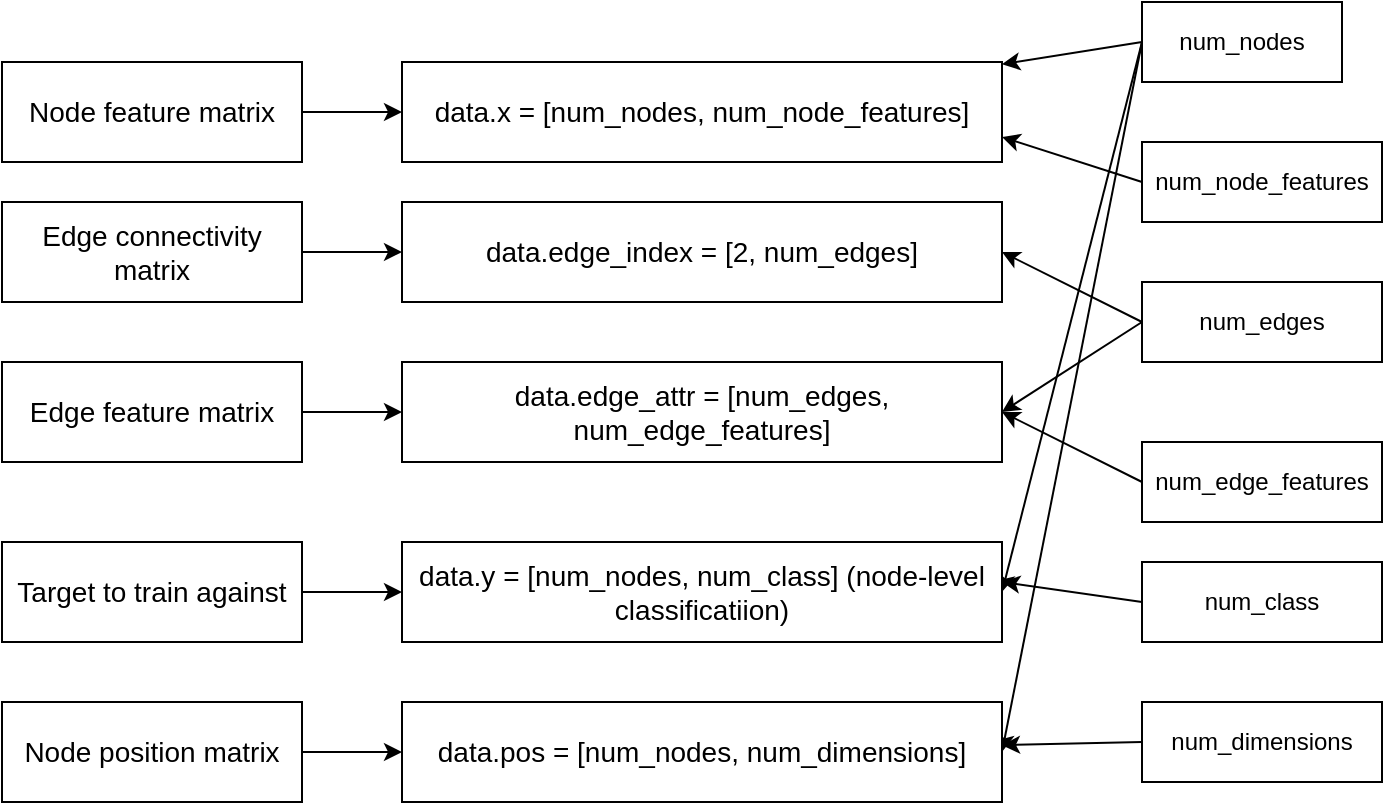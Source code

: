 <mxfile version="21.1.2" type="device">
  <diagram name="Page-1" id="qnGBJLDrAXgkiVqOYT2j">
    <mxGraphModel dx="1050" dy="662" grid="1" gridSize="10" guides="1" tooltips="1" connect="1" arrows="1" fold="1" page="1" pageScale="1" pageWidth="827" pageHeight="1169" math="0" shadow="0">
      <root>
        <mxCell id="0" />
        <mxCell id="1" parent="0" />
        <mxCell id="P9kqAtKWv7dl2LpdaUSC-3" style="edgeStyle=orthogonalEdgeStyle;rounded=0;orthogonalLoop=1;jettySize=auto;html=1;exitX=1;exitY=0.5;exitDx=0;exitDy=0;entryX=0;entryY=0.5;entryDx=0;entryDy=0;" parent="1" source="P9kqAtKWv7dl2LpdaUSC-1" target="P9kqAtKWv7dl2LpdaUSC-2" edge="1">
          <mxGeometry relative="1" as="geometry" />
        </mxCell>
        <mxCell id="P9kqAtKWv7dl2LpdaUSC-1" value="Node feature matrix" style="whiteSpace=wrap;html=1;fontSize=14;" parent="1" vertex="1">
          <mxGeometry x="180" y="140" width="150" height="50" as="geometry" />
        </mxCell>
        <mxCell id="P9kqAtKWv7dl2LpdaUSC-2" value="data.x = [num_nodes, num_node_features]" style="whiteSpace=wrap;html=1;fontSize=14;" parent="1" vertex="1">
          <mxGeometry x="380" y="140" width="300" height="50" as="geometry" />
        </mxCell>
        <mxCell id="P9kqAtKWv7dl2LpdaUSC-6" style="edgeStyle=orthogonalEdgeStyle;rounded=0;orthogonalLoop=1;jettySize=auto;html=1;exitX=1;exitY=0.5;exitDx=0;exitDy=0;entryX=0;entryY=0.5;entryDx=0;entryDy=0;" parent="1" source="P9kqAtKWv7dl2LpdaUSC-4" target="P9kqAtKWv7dl2LpdaUSC-5" edge="1">
          <mxGeometry relative="1" as="geometry" />
        </mxCell>
        <mxCell id="P9kqAtKWv7dl2LpdaUSC-4" value="Edge connectivity matrix" style="whiteSpace=wrap;html=1;fontSize=14;" parent="1" vertex="1">
          <mxGeometry x="180" y="210" width="150" height="50" as="geometry" />
        </mxCell>
        <mxCell id="P9kqAtKWv7dl2LpdaUSC-5" value="data.edge_index = [2, num_edges]" style="whiteSpace=wrap;html=1;fontSize=14;" parent="1" vertex="1">
          <mxGeometry x="380" y="210" width="300" height="50" as="geometry" />
        </mxCell>
        <mxCell id="P9kqAtKWv7dl2LpdaUSC-9" style="edgeStyle=orthogonalEdgeStyle;rounded=0;orthogonalLoop=1;jettySize=auto;html=1;exitX=1;exitY=0.5;exitDx=0;exitDy=0;entryX=0;entryY=0.5;entryDx=0;entryDy=0;" parent="1" source="P9kqAtKWv7dl2LpdaUSC-7" target="P9kqAtKWv7dl2LpdaUSC-8" edge="1">
          <mxGeometry relative="1" as="geometry" />
        </mxCell>
        <mxCell id="P9kqAtKWv7dl2LpdaUSC-7" value="Edge feature matrix" style="whiteSpace=wrap;html=1;fontSize=14;" parent="1" vertex="1">
          <mxGeometry x="180" y="290" width="150" height="50" as="geometry" />
        </mxCell>
        <mxCell id="P9kqAtKWv7dl2LpdaUSC-8" value="data.edge_attr = [num_edges, num_edge_features]" style="whiteSpace=wrap;html=1;fontSize=14;" parent="1" vertex="1">
          <mxGeometry x="380" y="290" width="300" height="50" as="geometry" />
        </mxCell>
        <mxCell id="P9kqAtKWv7dl2LpdaUSC-13" style="rounded=0;orthogonalLoop=1;jettySize=auto;html=1;exitX=0;exitY=0.5;exitDx=0;exitDy=0;" parent="1" source="P9kqAtKWv7dl2LpdaUSC-10" target="P9kqAtKWv7dl2LpdaUSC-2" edge="1">
          <mxGeometry relative="1" as="geometry" />
        </mxCell>
        <mxCell id="P9kqAtKWv7dl2LpdaUSC-27" style="rounded=0;orthogonalLoop=1;jettySize=auto;html=1;exitX=0;exitY=0.5;exitDx=0;exitDy=0;entryX=1;entryY=0.5;entryDx=0;entryDy=0;" parent="1" source="P9kqAtKWv7dl2LpdaUSC-10" target="P9kqAtKWv7dl2LpdaUSC-19" edge="1">
          <mxGeometry relative="1" as="geometry" />
        </mxCell>
        <mxCell id="P9kqAtKWv7dl2LpdaUSC-29" style="rounded=0;orthogonalLoop=1;jettySize=auto;html=1;exitX=0;exitY=0.5;exitDx=0;exitDy=0;entryX=1;entryY=0.5;entryDx=0;entryDy=0;" parent="1" source="P9kqAtKWv7dl2LpdaUSC-10" target="P9kqAtKWv7dl2LpdaUSC-23" edge="1">
          <mxGeometry relative="1" as="geometry" />
        </mxCell>
        <mxCell id="P9kqAtKWv7dl2LpdaUSC-10" value="num_nodes" style="whiteSpace=wrap;html=1;" parent="1" vertex="1">
          <mxGeometry x="750" y="110" width="100" height="40" as="geometry" />
        </mxCell>
        <mxCell id="P9kqAtKWv7dl2LpdaUSC-14" style="rounded=0;orthogonalLoop=1;jettySize=auto;html=1;exitX=0;exitY=0.5;exitDx=0;exitDy=0;entryX=1;entryY=0.75;entryDx=0;entryDy=0;" parent="1" source="P9kqAtKWv7dl2LpdaUSC-11" target="P9kqAtKWv7dl2LpdaUSC-2" edge="1">
          <mxGeometry relative="1" as="geometry" />
        </mxCell>
        <mxCell id="P9kqAtKWv7dl2LpdaUSC-11" value="num_node_features" style="whiteSpace=wrap;html=1;" parent="1" vertex="1">
          <mxGeometry x="750" y="180" width="120" height="40" as="geometry" />
        </mxCell>
        <mxCell id="P9kqAtKWv7dl2LpdaUSC-17" style="rounded=0;orthogonalLoop=1;jettySize=auto;html=1;exitX=0;exitY=0.5;exitDx=0;exitDy=0;entryX=1;entryY=0.5;entryDx=0;entryDy=0;" parent="1" source="P9kqAtKWv7dl2LpdaUSC-12" target="P9kqAtKWv7dl2LpdaUSC-8" edge="1">
          <mxGeometry relative="1" as="geometry" />
        </mxCell>
        <mxCell id="P9kqAtKWv7dl2LpdaUSC-12" value="num_edge_features" style="whiteSpace=wrap;html=1;" parent="1" vertex="1">
          <mxGeometry x="750" y="330" width="120" height="40" as="geometry" />
        </mxCell>
        <mxCell id="P9kqAtKWv7dl2LpdaUSC-16" style="rounded=0;orthogonalLoop=1;jettySize=auto;html=1;exitX=0;exitY=0.5;exitDx=0;exitDy=0;entryX=1;entryY=0.5;entryDx=0;entryDy=0;" parent="1" source="P9kqAtKWv7dl2LpdaUSC-15" target="P9kqAtKWv7dl2LpdaUSC-5" edge="1">
          <mxGeometry relative="1" as="geometry" />
        </mxCell>
        <mxCell id="P9kqAtKWv7dl2LpdaUSC-18" style="rounded=0;orthogonalLoop=1;jettySize=auto;html=1;exitX=0;exitY=0.5;exitDx=0;exitDy=0;entryX=1;entryY=0.5;entryDx=0;entryDy=0;" parent="1" source="P9kqAtKWv7dl2LpdaUSC-15" target="P9kqAtKWv7dl2LpdaUSC-8" edge="1">
          <mxGeometry relative="1" as="geometry" />
        </mxCell>
        <mxCell id="P9kqAtKWv7dl2LpdaUSC-15" value="num_edges" style="whiteSpace=wrap;html=1;" parent="1" vertex="1">
          <mxGeometry x="750" y="250" width="120" height="40" as="geometry" />
        </mxCell>
        <mxCell id="P9kqAtKWv7dl2LpdaUSC-19" value="data.y = [num_nodes, num_class] (node-level classificatiion)" style="whiteSpace=wrap;html=1;fontSize=14;" parent="1" vertex="1">
          <mxGeometry x="380" y="380" width="300" height="50" as="geometry" />
        </mxCell>
        <mxCell id="P9kqAtKWv7dl2LpdaUSC-21" style="edgeStyle=orthogonalEdgeStyle;rounded=0;orthogonalLoop=1;jettySize=auto;html=1;exitX=1;exitY=0.5;exitDx=0;exitDy=0;entryX=0;entryY=0.5;entryDx=0;entryDy=0;" parent="1" source="P9kqAtKWv7dl2LpdaUSC-20" target="P9kqAtKWv7dl2LpdaUSC-19" edge="1">
          <mxGeometry relative="1" as="geometry" />
        </mxCell>
        <mxCell id="P9kqAtKWv7dl2LpdaUSC-20" value="Target to train against" style="whiteSpace=wrap;html=1;fontSize=14;" parent="1" vertex="1">
          <mxGeometry x="180" y="380" width="150" height="50" as="geometry" />
        </mxCell>
        <mxCell id="P9kqAtKWv7dl2LpdaUSC-24" style="edgeStyle=orthogonalEdgeStyle;rounded=0;orthogonalLoop=1;jettySize=auto;html=1;exitX=1;exitY=0.5;exitDx=0;exitDy=0;entryX=0;entryY=0.5;entryDx=0;entryDy=0;" parent="1" source="P9kqAtKWv7dl2LpdaUSC-22" target="P9kqAtKWv7dl2LpdaUSC-23" edge="1">
          <mxGeometry relative="1" as="geometry" />
        </mxCell>
        <mxCell id="P9kqAtKWv7dl2LpdaUSC-22" value="Node position matrix" style="whiteSpace=wrap;html=1;fontSize=14;" parent="1" vertex="1">
          <mxGeometry x="180" y="460" width="150" height="50" as="geometry" />
        </mxCell>
        <mxCell id="P9kqAtKWv7dl2LpdaUSC-23" value="data.pos = [num_nodes, num_dimensions]" style="whiteSpace=wrap;html=1;fontSize=14;" parent="1" vertex="1">
          <mxGeometry x="380" y="460" width="300" height="50" as="geometry" />
        </mxCell>
        <mxCell id="P9kqAtKWv7dl2LpdaUSC-28" style="rounded=0;orthogonalLoop=1;jettySize=auto;html=1;exitX=0;exitY=0.5;exitDx=0;exitDy=0;" parent="1" source="P9kqAtKWv7dl2LpdaUSC-25" edge="1">
          <mxGeometry relative="1" as="geometry">
            <mxPoint x="680" y="400.0" as="targetPoint" />
          </mxGeometry>
        </mxCell>
        <mxCell id="P9kqAtKWv7dl2LpdaUSC-25" value="num_class" style="whiteSpace=wrap;html=1;" parent="1" vertex="1">
          <mxGeometry x="750" y="390" width="120" height="40" as="geometry" />
        </mxCell>
        <mxCell id="P9kqAtKWv7dl2LpdaUSC-30" style="rounded=0;orthogonalLoop=1;jettySize=auto;html=1;exitX=0;exitY=0.5;exitDx=0;exitDy=0;" parent="1" source="P9kqAtKWv7dl2LpdaUSC-26" target="P9kqAtKWv7dl2LpdaUSC-23" edge="1">
          <mxGeometry relative="1" as="geometry" />
        </mxCell>
        <mxCell id="P9kqAtKWv7dl2LpdaUSC-26" value="num_dimensions" style="whiteSpace=wrap;html=1;" parent="1" vertex="1">
          <mxGeometry x="750" y="460" width="120" height="40" as="geometry" />
        </mxCell>
      </root>
    </mxGraphModel>
  </diagram>
</mxfile>
